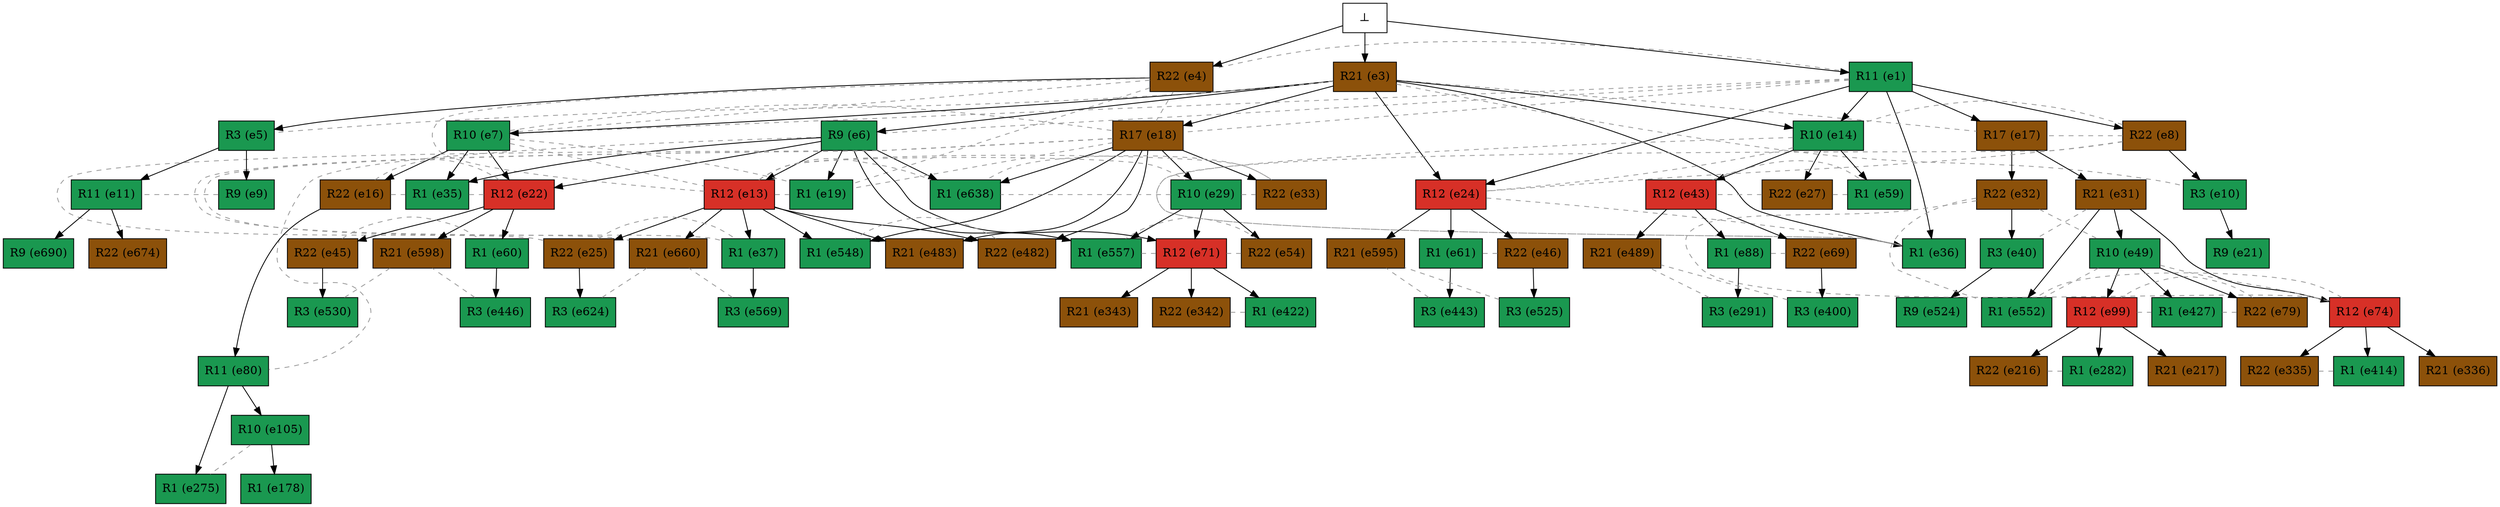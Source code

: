 digraph test {

//conflicts
  e1 -> e4 [arrowhead=none color=gray60 style=dashed constraint=false];
  e1 -> e6 [arrowhead=none color=gray60 style=dashed constraint=false];
  e1 -> e7 [arrowhead=none color=gray60 style=dashed constraint=false];
  e1 -> e18 [arrowhead=none color=gray60 style=dashed constraint=false];
  e3 -> e5 [arrowhead=none color=gray60 style=dashed constraint=false];
  e3 -> e10 [arrowhead=none color=gray60 style=dashed constraint=false];
  e3 -> e17 [arrowhead=none color=gray60 style=dashed constraint=false];
  e4 -> e7 [arrowhead=none color=gray60 style=dashed constraint=false];
  e4 -> e13 [arrowhead=none color=gray60 style=dashed constraint=false];
  e4 -> e18 [arrowhead=none color=gray60 style=dashed constraint=false];
  e4 -> e19 [arrowhead=none color=gray60 style=dashed constraint=false];
  e6 -> e80 [arrowhead=none color=gray60 style=dashed constraint=false];
  e7 -> e13 [arrowhead=none color=gray60 style=dashed constraint=false];
  e7 -> e18 [arrowhead=none color=gray60 style=dashed constraint=false];
  e7 -> e19 [arrowhead=none color=gray60 style=dashed constraint=false];
  e8 -> e14 [arrowhead=none color=gray60 style=dashed constraint=false];
  e8 -> e17 [arrowhead=none color=gray60 style=dashed constraint=false];
  e8 -> e24 [arrowhead=none color=gray60 style=dashed constraint=false];
  e8 -> e36 [arrowhead=none color=gray60 style=dashed constraint=false];
  e9 -> e11 [arrowhead=none color=gray60 style=dashed constraint=false];
  e13 -> e19 [arrowhead=none color=gray60 style=dashed constraint=false];
  e13 -> e29 [arrowhead=none color=gray60 style=dashed constraint=false];
  e13 -> e33 [arrowhead=none color=gray60 style=dashed constraint=false];
  e13 -> e638 [arrowhead=none color=gray60 style=dashed constraint=false];
  e14 -> e24 [arrowhead=none color=gray60 style=dashed constraint=false];
  e14 -> e36 [arrowhead=none color=gray60 style=dashed constraint=false];
  e16 -> e22 [arrowhead=none color=gray60 style=dashed constraint=false];
  e16 -> e35 [arrowhead=none color=gray60 style=dashed constraint=false];
  e18 -> e19 [arrowhead=none color=gray60 style=dashed constraint=false];
  e18 -> e25 [arrowhead=none color=gray60 style=dashed constraint=false];
  e18 -> e37 [arrowhead=none color=gray60 style=dashed constraint=false];
  e18 -> e660 [arrowhead=none color=gray60 style=dashed constraint=false];
  e22 -> e35 [arrowhead=none color=gray60 style=dashed constraint=false];
  e24 -> e36 [arrowhead=none color=gray60 style=dashed constraint=false];
  e25 -> e37 [arrowhead=none color=gray60 style=dashed constraint=false];
  e27 -> e43 [arrowhead=none color=gray60 style=dashed constraint=false];
  e27 -> e59 [arrowhead=none color=gray60 style=dashed constraint=false];
  e29 -> e33 [arrowhead=none color=gray60 style=dashed constraint=false];
  e29 -> e638 [arrowhead=none color=gray60 style=dashed constraint=false];
  e31 -> e40 [arrowhead=none color=gray60 style=dashed constraint=false];
  e32 -> e49 [arrowhead=none color=gray60 style=dashed constraint=false];
  e32 -> e74 [arrowhead=none color=gray60 style=dashed constraint=false];
  e32 -> e552 [arrowhead=none color=gray60 style=dashed constraint=false];
  e33 -> e638 [arrowhead=none color=gray60 style=dashed constraint=false];
  e43 -> e59 [arrowhead=none color=gray60 style=dashed constraint=false];
  e45 -> e60 [arrowhead=none color=gray60 style=dashed constraint=false];
  e46 -> e61 [arrowhead=none color=gray60 style=dashed constraint=false];
  e49 -> e74 [arrowhead=none color=gray60 style=dashed constraint=false];
  e49 -> e552 [arrowhead=none color=gray60 style=dashed constraint=false];
  e54 -> e71 [arrowhead=none color=gray60 style=dashed constraint=false];
  e54 -> e557 [arrowhead=none color=gray60 style=dashed constraint=false];
  e69 -> e88 [arrowhead=none color=gray60 style=dashed constraint=false];
  e71 -> e557 [arrowhead=none color=gray60 style=dashed constraint=false];
  e74 -> e552 [arrowhead=none color=gray60 style=dashed constraint=false];
  e79 -> e99 [arrowhead=none color=gray60 style=dashed constraint=false];
  e79 -> e427 [arrowhead=none color=gray60 style=dashed constraint=false];
  e99 -> e427 [arrowhead=none color=gray60 style=dashed constraint=false];
  e105 -> e275 [arrowhead=none color=gray60 style=dashed constraint=false];
  e216 -> e282 [arrowhead=none color=gray60 style=dashed constraint=false];
  e291 -> e489 [arrowhead=none color=gray60 style=dashed constraint=false];
  e335 -> e414 [arrowhead=none color=gray60 style=dashed constraint=false];
  e342 -> e422 [arrowhead=none color=gray60 style=dashed constraint=false];
  e400 -> e489 [arrowhead=none color=gray60 style=dashed constraint=false];
  e443 -> e595 [arrowhead=none color=gray60 style=dashed constraint=false];
  e446 -> e598 [arrowhead=none color=gray60 style=dashed constraint=false];
  e482 -> e548 [arrowhead=none color=gray60 style=dashed constraint=false];
  e525 -> e595 [arrowhead=none color=gray60 style=dashed constraint=false];
  e530 -> e598 [arrowhead=none color=gray60 style=dashed constraint=false];
  e569 -> e660 [arrowhead=none color=gray60 style=dashed constraint=false];
  e624 -> e660 [arrowhead=none color=gray60 style=dashed constraint=false];

  e5 -> e9 [minlen=1];
  e4 -> e5 [minlen=1];
  e6 -> e19 [minlen=1];
  e3 -> e6 [minlen=1];
  e10 -> e21 [minlen=1];
  e8 -> e10 [minlen=1];
  e1 -> e8 [minlen=1];
  e14 -> e27 [minlen=1];
  e1 -> e14 [minlen=1];
  e3 -> e14 [minlen=1];
  e18 -> e33 [minlen=1];
  e3 -> e18 [minlen=1];
  e6 -> e35 [minlen=1];
  e7 -> e35 [minlen=1];
  e3 -> e7 [minlen=1];
  e1 -> e36 [minlen=3];
  e3 -> e36 [minlen=3];
  e29 -> e54 [minlen=1];
  e18 -> e29 [minlen=1];
  e14 -> e59 [minlen=1];
  e49 -> e79 [minlen=1];
  e31 -> e49 [minlen=1];
  e17 -> e31 [minlen=1];
  e1 -> e17 [minlen=1];
  e105 -> e178 [minlen=1];
  e80 -> e105 [minlen=1];
  e16 -> e80 [minlen=3];
  e7 -> e16 [minlen=1];
  e99 -> e216 [minlen=1];
  e49 -> e99 [minlen=1];
  e99 -> e217 [minlen=1];
  e80 -> e275 [minlen=2];
  e99 -> e282 [minlen=1];
  e88 -> e291 [minlen=1];
  e43 -> e88 [minlen=1];
  e14 -> e43 [minlen=1];
  e74 -> e335 [minlen=1];
  e31 -> e74 [minlen=2];
  e74 -> e336 [minlen=1];
  e71 -> e342 [minlen=1];
  e6 -> e71 [minlen=1];
  e29 -> e71 [minlen=1];
  e71 -> e343 [minlen=1];
  e69 -> e400 [minlen=1];
  e43 -> e69 [minlen=1];
  e74 -> e414 [minlen=1];
  e71 -> e422 [minlen=1];
  e49 -> e427 [minlen=1];
  e61 -> e443 [minlen=1];
  e24 -> e61 [minlen=1];
  e1 -> e24 [minlen=2];
  e3 -> e24 [minlen=2];
  e60 -> e446 [minlen=1];
  e22 -> e60 [minlen=1];
  e6 -> e22 [minlen=1];
  e7 -> e22 [minlen=1];
  e13 -> e482 [minlen=1];
  e6 -> e13 [minlen=1];
  e18 -> e482 [minlen=1];
  e13 -> e483 [minlen=1];
  e18 -> e483 [minlen=1];
  e43 -> e489 [minlen=1];
  e40 -> e524 [minlen=1];
  e32 -> e40 [minlen=1];
  e17 -> e32 [minlen=1];
  e46 -> e525 [minlen=1];
  e24 -> e46 [minlen=1];
  e45 -> e530 [minlen=1];
  e22 -> e45 [minlen=1];
  e13 -> e548 [minlen=1];
  e18 -> e548 [minlen=1];
  e31 -> e552 [minlen=2];
  e6 -> e557 [minlen=1];
  e29 -> e557 [minlen=1];
  e37 -> e569 [minlen=1];
  e13 -> e37 [minlen=1];
  e24 -> e595 [minlen=1];
  e22 -> e598 [minlen=1];
  e25 -> e624 [minlen=1];
  e13 -> e25 [minlen=1];
  e6 -> e638 [minlen=1];
  e18 -> e638 [minlen=1];
  e13 -> e660 [minlen=1];
  e11 -> e674 [minlen=1];
  e5 -> e11 [minlen=1];
  e11 -> e690 [minlen=1];
  e0 -> e1 [minlen=1];
  e0 -> e3 [minlen=1];
  e0 -> e4 [minlen=1];

  e1 [color="black" fillcolor="#1a9850:#1a9850" label="R11 (e1)" shape=box style=filled];
  e3 [color="black" fillcolor="#8c510a:#8c510a" label="R21 (e3)" shape=box style=filled];
  e4 [color="black" fillcolor="#8c510a:#8c510a" label="R22 (e4)" shape=box style=filled];
  e5 [color="black" fillcolor="#1a9850:#1a9850" label="R3 (e5)" shape=box style=filled];
  e6 [color="black" fillcolor="#1a9850:#1a9850" label="R9 (e6)" shape=box style=filled];
  e7 [color="black" fillcolor="#1a9850:#1a9850" label="R10 (e7)" shape=box style=filled];
  e8 [color="black" fillcolor="#8c510a:#8c510a" label="R22 (e8)" shape=box style=filled];
  e9 [color="black" fillcolor="#1a9850:#1a9850" label="R9 (e9)" shape=box style=filled];
  e10 [color="black" fillcolor="#1a9850:#1a9850" label="R3 (e10)" shape=box style=filled];
  e11 [color="black" fillcolor="#1a9850:#1a9850" label="R11 (e11)" shape=box style=filled];
  e13 [color="black" fillcolor="#d73027:#d73027" label="R12 (e13)" shape=box style=filled];
  e14 [color="black" fillcolor="#1a9850:#1a9850" label="R10 (e14)" shape=box style=filled];
  e16 [color="black" fillcolor="#8c510a:#8c510a" label="R22 (e16)" shape=box style=filled];
  e17 [color="black" fillcolor="#8c510a:#8c510a" label="R17 (e17)" shape=box style=filled];
  e18 [color="black" fillcolor="#8c510a:#8c510a" label="R17 (e18)" shape=box style=filled];
  e19 [color="black" fillcolor="#1a9850:#1a9850" label="R1 (e19)" shape=box style=filled];
  e21 [color="black" fillcolor="#1a9850:#1a9850" label="R9 (e21)" shape=box style=filled];
  e22 [color="black" fillcolor="#d73027:#d73027" label="R12 (e22)" shape=box style=filled];
  e24 [color="black" fillcolor="#d73027:#d73027" label="R12 (e24)" shape=box style=filled];
  e25 [color="black" fillcolor="#8c510a:#8c510a" label="R22 (e25)" shape=box style=filled];
  e27 [color="black" fillcolor="#8c510a:#8c510a" label="R22 (e27)" shape=box style=filled];
  e29 [color="black" fillcolor="#1a9850:#1a9850" label="R10 (e29)" shape=box style=filled];
  e31 [color="black" fillcolor="#8c510a:#8c510a" label="R21 (e31)" shape=box style=filled];
  e32 [color="black" fillcolor="#8c510a:#8c510a" label="R22 (e32)" shape=box style=filled];
  e33 [color="black" fillcolor="#8c510a:#8c510a" label="R22 (e33)" shape=box style=filled];
  e35 [color="black" fillcolor="#1a9850:#1a9850" label="R1 (e35)" shape=box style=filled];
  e36 [color="black" fillcolor="#1a9850:#1a9850" label="R1 (e36)" shape=box style=filled];
  e37 [color="black" fillcolor="#1a9850:#1a9850" label="R1 (e37)" shape=box style=filled];
  e40 [color="black" fillcolor="#1a9850:#1a9850" label="R3 (e40)" shape=box style=filled];
  e43 [color="black" fillcolor="#d73027:#d73027" label="R12 (e43)" shape=box style=filled];
  e45 [color="black" fillcolor="#8c510a:#8c510a" label="R22 (e45)" shape=box style=filled];
  e46 [color="black" fillcolor="#8c510a:#8c510a" label="R22 (e46)" shape=box style=filled];
  e49 [color="black" fillcolor="#1a9850:#1a9850" label="R10 (e49)" shape=box style=filled];
  e54 [color="black" fillcolor="#8c510a:#8c510a" label="R22 (e54)" shape=box style=filled];
  e59 [color="black" fillcolor="#1a9850:#1a9850" label="R1 (e59)" shape=box style=filled];
  e60 [color="black" fillcolor="#1a9850:#1a9850" label="R1 (e60)" shape=box style=filled];
  e61 [color="black" fillcolor="#1a9850:#1a9850" label="R1 (e61)" shape=box style=filled];
  e69 [color="black" fillcolor="#8c510a:#8c510a" label="R22 (e69)" shape=box style=filled];
  e71 [color="black" fillcolor="#d73027:#d73027" label="R12 (e71)" shape=box style=filled];
  e74 [color="black" fillcolor="#d73027:#d73027" label="R12 (e74)" shape=box style=filled];
  e79 [color="black" fillcolor="#8c510a:#8c510a" label="R22 (e79)" shape=box style=filled];
  e80 [color="black" fillcolor="#1a9850:#1a9850" label="R11 (e80)" shape=box style=filled];
  e88 [color="black" fillcolor="#1a9850:#1a9850" label="R1 (e88)" shape=box style=filled];
  e99 [color="black" fillcolor="#d73027:#d73027" label="R12 (e99)" shape=box style=filled];
  e105 [color="black" fillcolor="#1a9850:#1a9850" label="R10 (e105)" shape=box style=filled];
  e178 [color="black" fillcolor="#1a9850:#1a9850" label="R1 (e178)" shape=box style=filled];
  e216 [color="black" fillcolor="#8c510a:#8c510a" label="R22 (e216)" shape=box style=filled];
  e217 [color="black" fillcolor="#8c510a:#8c510a" label="R21 (e217)" shape=box style=filled];
  e275 [color="black" fillcolor="#1a9850:#1a9850" label="R1 (e275)" shape=box style=filled];
  e282 [color="black" fillcolor="#1a9850:#1a9850" label="R1 (e282)" shape=box style=filled];
  e291 [color="black" fillcolor="#1a9850:#1a9850" label="R3 (e291)" shape=box style=filled];
  e335 [color="black" fillcolor="#8c510a:#8c510a" label="R22 (e335)" shape=box style=filled];
  e336 [color="black" fillcolor="#8c510a:#8c510a" label="R21 (e336)" shape=box style=filled];
  e342 [color="black" fillcolor="#8c510a:#8c510a" label="R22 (e342)" shape=box style=filled];
  e343 [color="black" fillcolor="#8c510a:#8c510a" label="R21 (e343)" shape=box style=filled];
  e400 [color="black" fillcolor="#1a9850:#1a9850" label="R3 (e400)" shape=box style=filled];
  e414 [color="black" fillcolor="#1a9850:#1a9850" label="R1 (e414)" shape=box style=filled];
  e422 [color="black" fillcolor="#1a9850:#1a9850" label="R1 (e422)" shape=box style=filled];
  e427 [color="black" fillcolor="#1a9850:#1a9850" label="R1 (e427)" shape=box style=filled];
  e443 [color="black" fillcolor="#1a9850:#1a9850" label="R3 (e443)" shape=box style=filled];
  e446 [color="black" fillcolor="#1a9850:#1a9850" label="R3 (e446)" shape=box style=filled];
  e482 [color="black" fillcolor="#8c510a:#8c510a" label="R22 (e482)" shape=box style=filled];
  e483 [color="black" fillcolor="#8c510a:#8c510a" label="R21 (e483)" shape=box style=filled];
  e489 [color="black" fillcolor="#8c510a:#8c510a" label="R21 (e489)" shape=box style=filled];
  e524 [color="black" fillcolor="#1a9850:#1a9850" label="R9 (e524)" shape=box style=filled];
  e525 [color="black" fillcolor="#1a9850:#1a9850" label="R3 (e525)" shape=box style=filled];
  e530 [color="black" fillcolor="#1a9850:#1a9850" label="R3 (e530)" shape=box style=filled];
  e548 [color="black" fillcolor="#1a9850:#1a9850" label="R1 (e548)" shape=box style=filled];
  e552 [color="black" fillcolor="#1a9850:#1a9850" label="R1 (e552)" shape=box style=filled];
  e557 [color="black" fillcolor="#1a9850:#1a9850" label="R1 (e557)" shape=box style=filled];
  e569 [color="black" fillcolor="#1a9850:#1a9850" label="R3 (e569)" shape=box style=filled];
  e595 [color="black" fillcolor="#8c510a:#8c510a" label="R21 (e595)" shape=box style=filled];
  e598 [color="black" fillcolor="#8c510a:#8c510a" label="R21 (e598)" shape=box style=filled];
  e624 [color="black" fillcolor="#1a9850:#1a9850" label="R3 (e624)" shape=box style=filled];
  e638 [color="black" fillcolor="#1a9850:#1a9850" label="R1 (e638)" shape=box style=filled];
  e660 [color="black" fillcolor="#8c510a:#8c510a" label="R21 (e660)" shape=box style=filled];
  e674 [color="black" fillcolor="#8c510a:#8c510a" label="R22 (e674)" shape=box style=filled];
  e690 [color="black" fillcolor="#1a9850:#1a9850" label="R9 (e690)" shape=box style=filled];
  e0 [fillcolor="white" label="⊥" shape=box style=filled];
}

